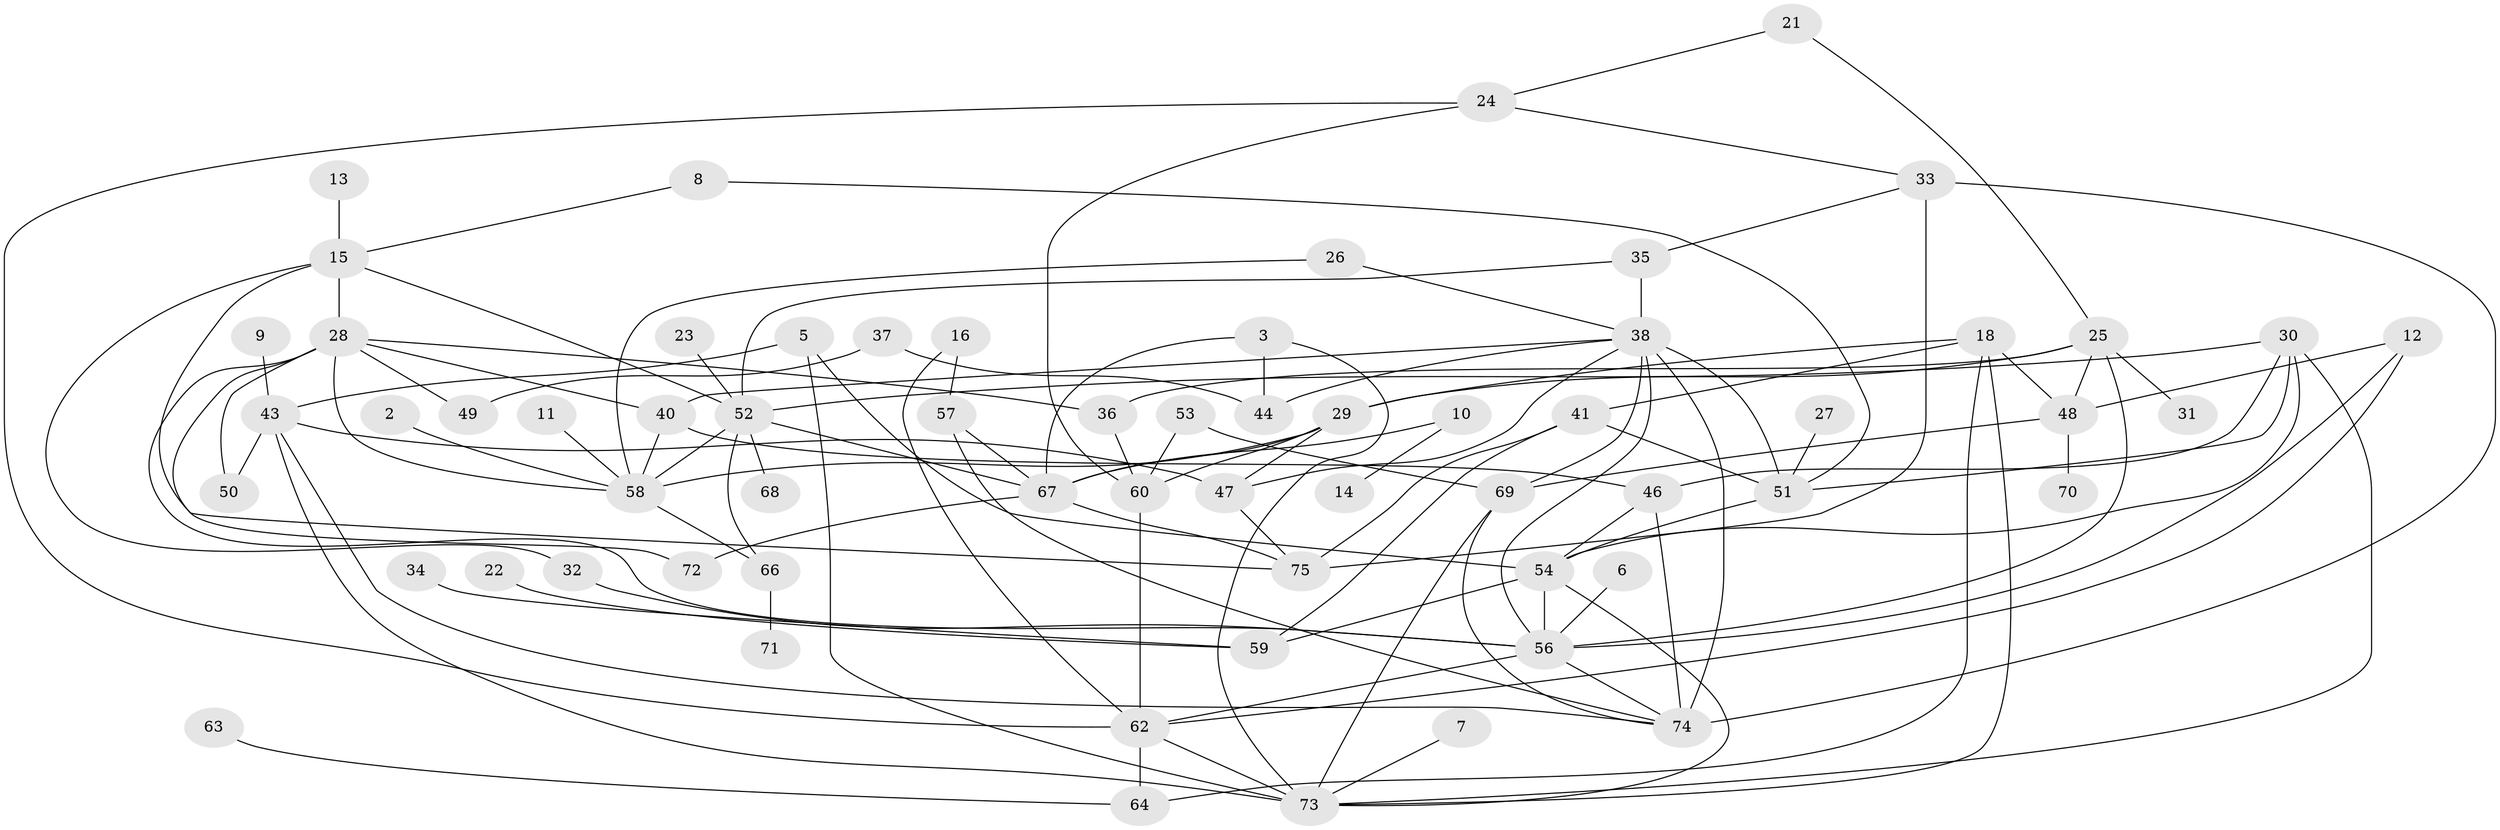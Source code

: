 // original degree distribution, {1: 0.21476510067114093, 3: 0.18791946308724833, 2: 0.2214765100671141, 0: 0.06711409395973154, 4: 0.16778523489932887, 6: 0.04697986577181208, 5: 0.087248322147651, 7: 0.006711409395973154}
// Generated by graph-tools (version 1.1) at 2025/49/03/09/25 03:49:07]
// undirected, 64 vertices, 116 edges
graph export_dot {
graph [start="1"]
  node [color=gray90,style=filled];
  2;
  3;
  5;
  6;
  7;
  8;
  9;
  10;
  11;
  12;
  13;
  14;
  15;
  16;
  18;
  21;
  22;
  23;
  24;
  25;
  26;
  27;
  28;
  29;
  30;
  31;
  32;
  33;
  34;
  35;
  36;
  37;
  38;
  40;
  41;
  43;
  44;
  46;
  47;
  48;
  49;
  50;
  51;
  52;
  53;
  54;
  56;
  57;
  58;
  59;
  60;
  62;
  63;
  64;
  66;
  67;
  68;
  69;
  70;
  71;
  72;
  73;
  74;
  75;
  2 -- 58 [weight=1.0];
  3 -- 44 [weight=1.0];
  3 -- 67 [weight=1.0];
  3 -- 73 [weight=1.0];
  5 -- 43 [weight=1.0];
  5 -- 54 [weight=1.0];
  5 -- 73 [weight=1.0];
  6 -- 56 [weight=1.0];
  7 -- 73 [weight=1.0];
  8 -- 15 [weight=1.0];
  8 -- 51 [weight=1.0];
  9 -- 43 [weight=1.0];
  10 -- 14 [weight=1.0];
  10 -- 67 [weight=1.0];
  11 -- 58 [weight=1.0];
  12 -- 48 [weight=1.0];
  12 -- 56 [weight=1.0];
  12 -- 62 [weight=1.0];
  13 -- 15 [weight=1.0];
  15 -- 28 [weight=1.0];
  15 -- 32 [weight=1.0];
  15 -- 52 [weight=1.0];
  15 -- 75 [weight=1.0];
  16 -- 57 [weight=1.0];
  16 -- 62 [weight=1.0];
  18 -- 29 [weight=1.0];
  18 -- 41 [weight=1.0];
  18 -- 48 [weight=1.0];
  18 -- 64 [weight=1.0];
  18 -- 73 [weight=1.0];
  21 -- 24 [weight=1.0];
  21 -- 25 [weight=1.0];
  22 -- 59 [weight=1.0];
  23 -- 52 [weight=1.0];
  24 -- 33 [weight=1.0];
  24 -- 60 [weight=1.0];
  24 -- 62 [weight=1.0];
  25 -- 29 [weight=1.0];
  25 -- 31 [weight=1.0];
  25 -- 36 [weight=1.0];
  25 -- 48 [weight=1.0];
  25 -- 56 [weight=1.0];
  26 -- 38 [weight=1.0];
  26 -- 58 [weight=1.0];
  27 -- 51 [weight=1.0];
  28 -- 36 [weight=1.0];
  28 -- 40 [weight=1.0];
  28 -- 49 [weight=1.0];
  28 -- 50 [weight=1.0];
  28 -- 56 [weight=1.0];
  28 -- 58 [weight=1.0];
  28 -- 72 [weight=1.0];
  29 -- 47 [weight=1.0];
  29 -- 58 [weight=1.0];
  29 -- 60 [weight=1.0];
  29 -- 67 [weight=1.0];
  30 -- 46 [weight=1.0];
  30 -- 51 [weight=1.0];
  30 -- 52 [weight=1.0];
  30 -- 54 [weight=1.0];
  30 -- 73 [weight=1.0];
  32 -- 56 [weight=1.0];
  33 -- 35 [weight=1.0];
  33 -- 74 [weight=2.0];
  33 -- 75 [weight=1.0];
  34 -- 59 [weight=1.0];
  35 -- 38 [weight=1.0];
  35 -- 52 [weight=1.0];
  36 -- 60 [weight=1.0];
  37 -- 44 [weight=1.0];
  37 -- 49 [weight=1.0];
  38 -- 40 [weight=1.0];
  38 -- 44 [weight=1.0];
  38 -- 47 [weight=1.0];
  38 -- 51 [weight=1.0];
  38 -- 56 [weight=1.0];
  38 -- 69 [weight=1.0];
  38 -- 74 [weight=2.0];
  40 -- 46 [weight=1.0];
  40 -- 58 [weight=1.0];
  41 -- 51 [weight=1.0];
  41 -- 59 [weight=1.0];
  41 -- 75 [weight=1.0];
  43 -- 47 [weight=1.0];
  43 -- 50 [weight=1.0];
  43 -- 73 [weight=2.0];
  43 -- 74 [weight=1.0];
  46 -- 54 [weight=1.0];
  46 -- 74 [weight=1.0];
  47 -- 75 [weight=2.0];
  48 -- 69 [weight=1.0];
  48 -- 70 [weight=1.0];
  51 -- 54 [weight=2.0];
  52 -- 58 [weight=1.0];
  52 -- 66 [weight=1.0];
  52 -- 67 [weight=1.0];
  52 -- 68 [weight=1.0];
  53 -- 60 [weight=1.0];
  53 -- 69 [weight=1.0];
  54 -- 56 [weight=1.0];
  54 -- 59 [weight=1.0];
  54 -- 73 [weight=1.0];
  56 -- 62 [weight=1.0];
  56 -- 74 [weight=1.0];
  57 -- 67 [weight=1.0];
  57 -- 74 [weight=1.0];
  58 -- 66 [weight=1.0];
  60 -- 62 [weight=1.0];
  62 -- 64 [weight=1.0];
  62 -- 73 [weight=1.0];
  63 -- 64 [weight=1.0];
  66 -- 71 [weight=1.0];
  67 -- 72 [weight=1.0];
  67 -- 75 [weight=1.0];
  69 -- 73 [weight=1.0];
  69 -- 74 [weight=1.0];
}
